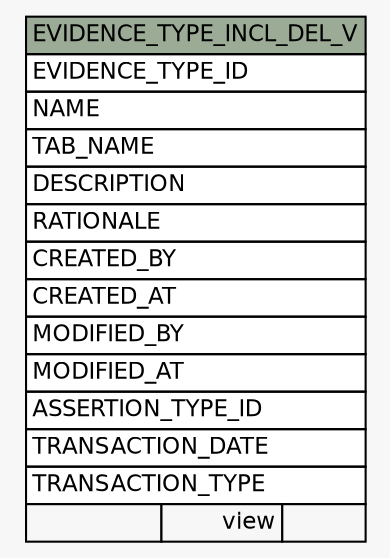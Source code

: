 // dot 2.38.0 on Windows 10 10.0
// SchemaSpy rev Unknown
digraph "EVIDENCE_TYPE_INCL_DEL_V" {
  graph [
    rankdir="RL"
    bgcolor="#f7f7f7"
    nodesep="0.18"
    ranksep="0.46"
    fontname="Helvetica"
    fontsize="11"
  ];
  node [
    fontname="Helvetica"
    fontsize="11"
    shape="plaintext"
  ];
  edge [
    arrowsize="0.8"
  ];
  "EVIDENCE_TYPE_INCL_DEL_V" [
    label=<
    <TABLE BORDER="0" CELLBORDER="1" CELLSPACING="0" BGCOLOR="#ffffff">
      <TR><TD COLSPAN="3" BGCOLOR="#9bab96" ALIGN="CENTER">EVIDENCE_TYPE_INCL_DEL_V</TD></TR>
      <TR><TD PORT="EVIDENCE_TYPE_ID" COLSPAN="3" ALIGN="LEFT">EVIDENCE_TYPE_ID</TD></TR>
      <TR><TD PORT="NAME" COLSPAN="3" ALIGN="LEFT">NAME</TD></TR>
      <TR><TD PORT="TAB_NAME" COLSPAN="3" ALIGN="LEFT">TAB_NAME</TD></TR>
      <TR><TD PORT="DESCRIPTION" COLSPAN="3" ALIGN="LEFT">DESCRIPTION</TD></TR>
      <TR><TD PORT="RATIONALE" COLSPAN="3" ALIGN="LEFT">RATIONALE</TD></TR>
      <TR><TD PORT="CREATED_BY" COLSPAN="3" ALIGN="LEFT">CREATED_BY</TD></TR>
      <TR><TD PORT="CREATED_AT" COLSPAN="3" ALIGN="LEFT">CREATED_AT</TD></TR>
      <TR><TD PORT="MODIFIED_BY" COLSPAN="3" ALIGN="LEFT">MODIFIED_BY</TD></TR>
      <TR><TD PORT="MODIFIED_AT" COLSPAN="3" ALIGN="LEFT">MODIFIED_AT</TD></TR>
      <TR><TD PORT="ASSERTION_TYPE_ID" COLSPAN="3" ALIGN="LEFT">ASSERTION_TYPE_ID</TD></TR>
      <TR><TD PORT="TRANSACTION_DATE" COLSPAN="3" ALIGN="LEFT">TRANSACTION_DATE</TD></TR>
      <TR><TD PORT="TRANSACTION_TYPE" COLSPAN="3" ALIGN="LEFT">TRANSACTION_TYPE</TD></TR>
      <TR><TD ALIGN="LEFT" BGCOLOR="#f7f7f7">  </TD><TD ALIGN="RIGHT" BGCOLOR="#f7f7f7">view</TD><TD ALIGN="RIGHT" BGCOLOR="#f7f7f7">  </TD></TR>
    </TABLE>>
    URL="tables/EVIDENCE_TYPE_INCL_DEL_V.html"
    tooltip="EVIDENCE_TYPE_INCL_DEL_V"
  ];
}
